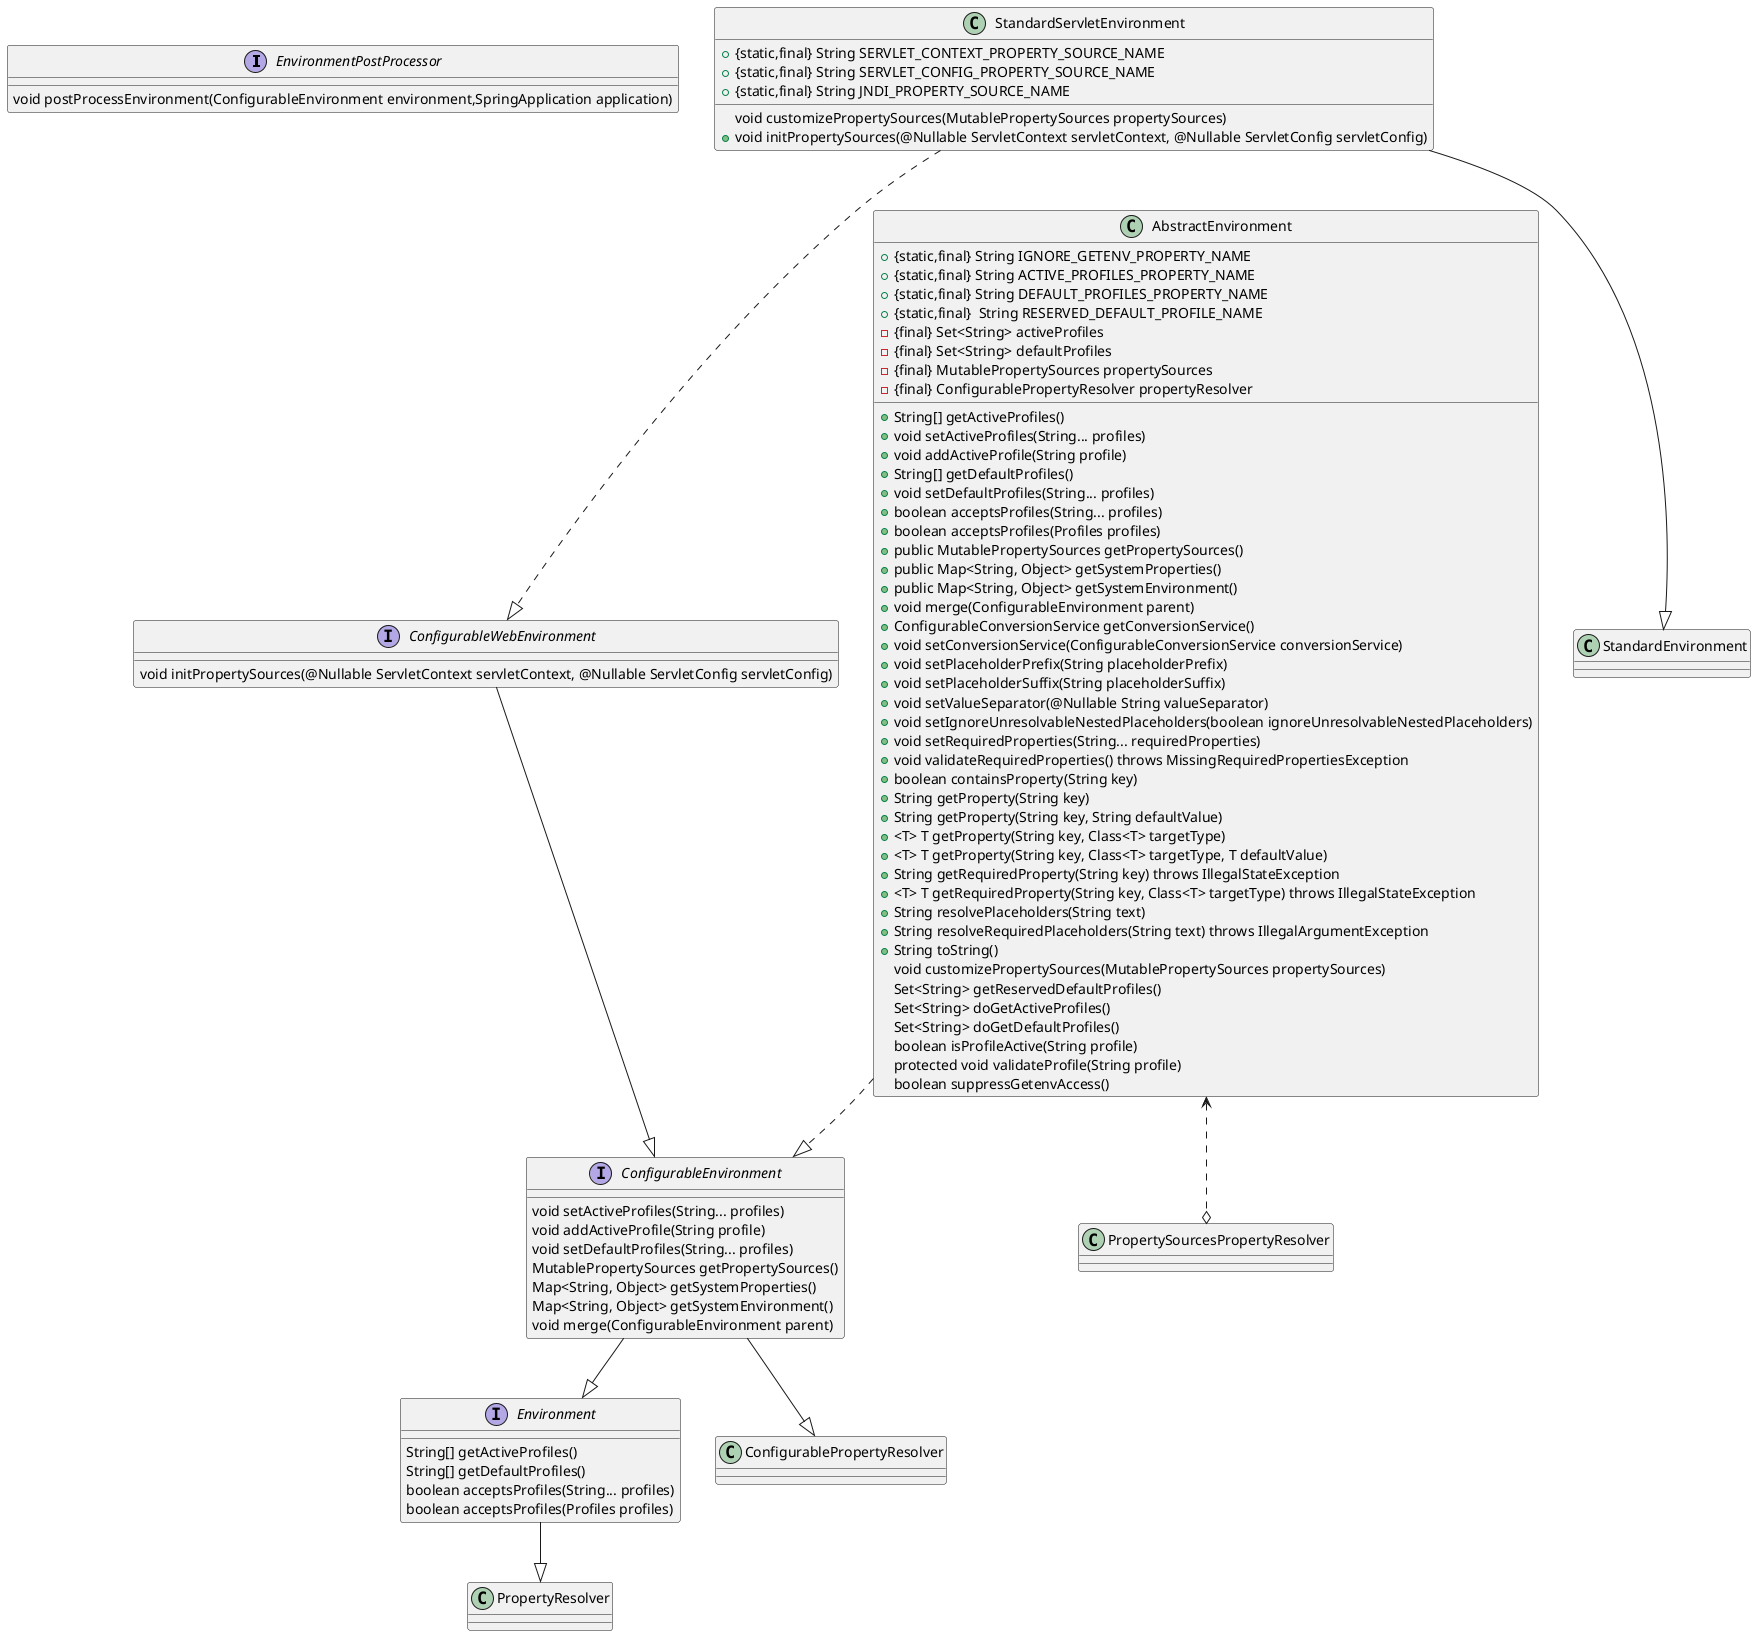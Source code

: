@startuml
interface EnvironmentPostProcessor{
void postProcessEnvironment(ConfigurableEnvironment environment,SpringApplication application)
}
class AbstractEnvironment{
    +{static,final} String IGNORE_GETENV_PROPERTY_NAME
    +{static,final} String ACTIVE_PROFILES_PROPERTY_NAME
    +{static,final} String DEFAULT_PROFILES_PROPERTY_NAME
    +{static,final}  String RESERVED_DEFAULT_PROFILE_NAME
    -{final} Set<String> activeProfiles
    -{final} Set<String> defaultProfiles
    -{final} MutablePropertySources propertySources
    -{final} ConfigurablePropertyResolver propertyResolver
    + String[] getActiveProfiles()
    + void setActiveProfiles(String... profiles)
    + void addActiveProfile(String profile)
    + String[] getDefaultProfiles()
    + void setDefaultProfiles(String... profiles)
    + boolean acceptsProfiles(String... profiles)
    + boolean acceptsProfiles(Profiles profiles)
    + public MutablePropertySources getPropertySources()
    + public Map<String, Object> getSystemProperties()
    + public Map<String, Object> getSystemEnvironment()
    + void merge(ConfigurableEnvironment parent)
    + ConfigurableConversionService getConversionService()
    + void setConversionService(ConfigurableConversionService conversionService)
    + void setPlaceholderPrefix(String placeholderPrefix)
    + void setPlaceholderSuffix(String placeholderSuffix)
    + void setValueSeparator(@Nullable String valueSeparator)
    + void setIgnoreUnresolvableNestedPlaceholders(boolean ignoreUnresolvableNestedPlaceholders)
    + void setRequiredProperties(String... requiredProperties)
    + void validateRequiredProperties() throws MissingRequiredPropertiesException
    + boolean containsProperty(String key)
    + String getProperty(String key)
    + String getProperty(String key, String defaultValue)
    + <T> T getProperty(String key, Class<T> targetType)
    + <T> T getProperty(String key, Class<T> targetType, T defaultValue)
    + String getRequiredProperty(String key) throws IllegalStateException
    + <T> T getRequiredProperty(String key, Class<T> targetType) throws IllegalStateException
    + String resolvePlaceholders(String text)
    + String resolveRequiredPlaceholders(String text) throws IllegalArgumentException
    + String toString()
      void customizePropertySources(MutablePropertySources propertySources)
      Set<String> getReservedDefaultProfiles()
      Set<String> doGetActiveProfiles()
      Set<String> doGetDefaultProfiles()
      boolean isProfileActive(String profile)
      protected void validateProfile(String profile)
      boolean suppressGetenvAccess()
}
class StandardServletEnvironment{
    + {static,final} String SERVLET_CONTEXT_PROPERTY_SOURCE_NAME
    + {static,final} String SERVLET_CONFIG_PROPERTY_SOURCE_NAME
    + {static,final} String JNDI_PROPERTY_SOURCE_NAME
      void customizePropertySources(MutablePropertySources propertySources)
    + void initPropertySources(@Nullable ServletContext servletContext, @Nullable ServletConfig servletConfig)
}
interface ConfigurableEnvironment{
    void setActiveProfiles(String... profiles)
    void addActiveProfile(String profile)
    void setDefaultProfiles(String... profiles)
    MutablePropertySources getPropertySources()
    Map<String, Object> getSystemProperties()
    Map<String, Object> getSystemEnvironment()
    void merge(ConfigurableEnvironment parent)
}
interface ConfigurableWebEnvironment{
    void initPropertySources(@Nullable ServletContext servletContext, @Nullable ServletConfig servletConfig)
}
interface Environment{
    String[] getActiveProfiles()
    String[] getDefaultProfiles()
    boolean acceptsProfiles(String... profiles)
    boolean acceptsProfiles(Profiles profiles)
}
ConfigurableEnvironment --|>ConfigurablePropertyResolver
ConfigurableEnvironment --|>Environment
Environment --|>PropertyResolver
StandardServletEnvironment --|> StandardEnvironment
StandardServletEnvironment ..|> ConfigurableWebEnvironment
ConfigurableWebEnvironment --|> ConfigurableEnvironment
AbstractEnvironment ..|>ConfigurableEnvironment
AbstractEnvironment <..o PropertySourcesPropertyResolver
@enduml